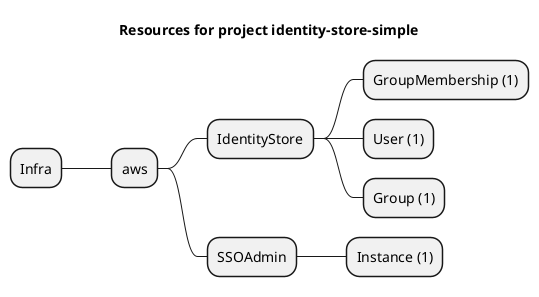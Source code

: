 @startmindmap
title Resources for project identity-store-simple
skinparam monochrome true
+ Infra
++ aws
+++ IdentityStore
++++ GroupMembership (1)
++++ User (1)
++++ Group (1)
+++ SSOAdmin
++++ Instance (1)
@endmindmap